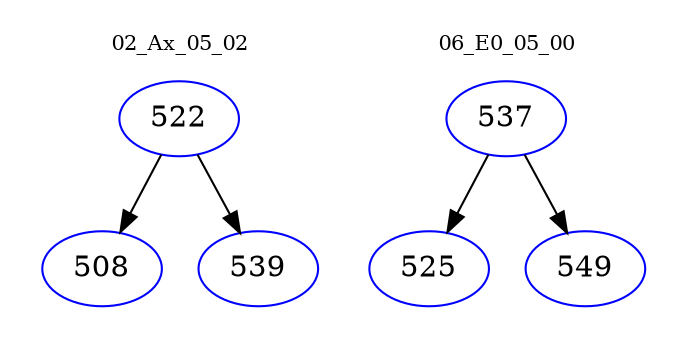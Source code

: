 digraph{
subgraph cluster_0 {
color = white
label = "02_Ax_05_02";
fontsize=10;
T0_522 [label="522", color="blue"]
T0_522 -> T0_508 [color="black"]
T0_508 [label="508", color="blue"]
T0_522 -> T0_539 [color="black"]
T0_539 [label="539", color="blue"]
}
subgraph cluster_1 {
color = white
label = "06_E0_05_00";
fontsize=10;
T1_537 [label="537", color="blue"]
T1_537 -> T1_525 [color="black"]
T1_525 [label="525", color="blue"]
T1_537 -> T1_549 [color="black"]
T1_549 [label="549", color="blue"]
}
}
